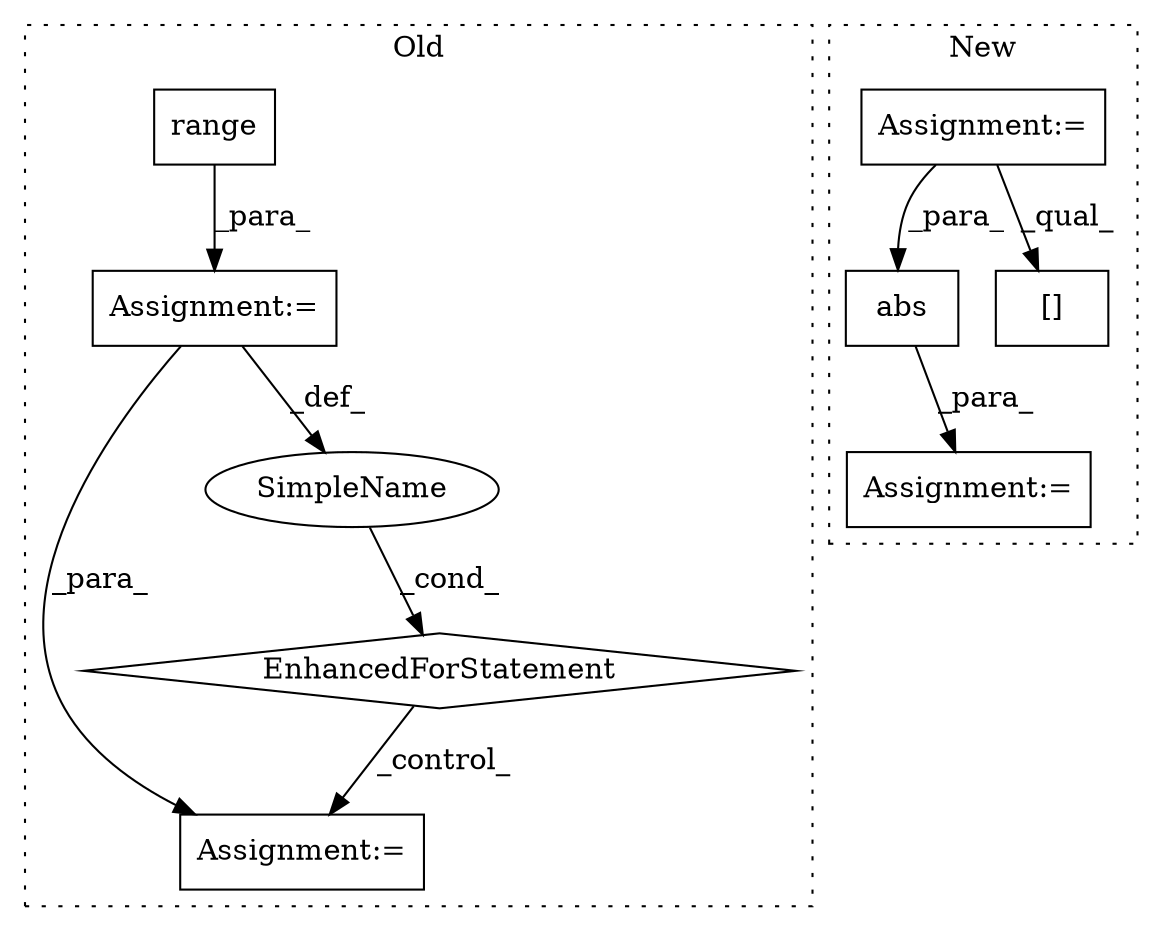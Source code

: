 digraph G {
subgraph cluster0 {
1 [label="EnhancedForStatement" a="70" s="1422,1503" l="57,2" shape="diamond"];
3 [label="Assignment:=" a="7" s="1422,1503" l="57,2" shape="box"];
4 [label="Assignment:=" a="7" s="1557" l="1" shape="box"];
5 [label="SimpleName" a="42" s="1483" l="1" shape="ellipse"];
7 [label="range" a="32" s="1487,1502" l="6,1" shape="box"];
label = "Old";
style="dotted";
}
subgraph cluster1 {
2 [label="abs" a="32" s="1534,1665" l="4,1" shape="box"];
6 [label="Assignment:=" a="7" s="1680" l="1" shape="box"];
8 [label="Assignment:=" a="7" s="1446" l="1" shape="box"];
9 [label="[]" a="2" s="1627,1632" l="4,1" shape="box"];
label = "New";
style="dotted";
}
1 -> 4 [label="_control_"];
2 -> 6 [label="_para_"];
3 -> 4 [label="_para_"];
3 -> 5 [label="_def_"];
5 -> 1 [label="_cond_"];
7 -> 3 [label="_para_"];
8 -> 2 [label="_para_"];
8 -> 9 [label="_qual_"];
}